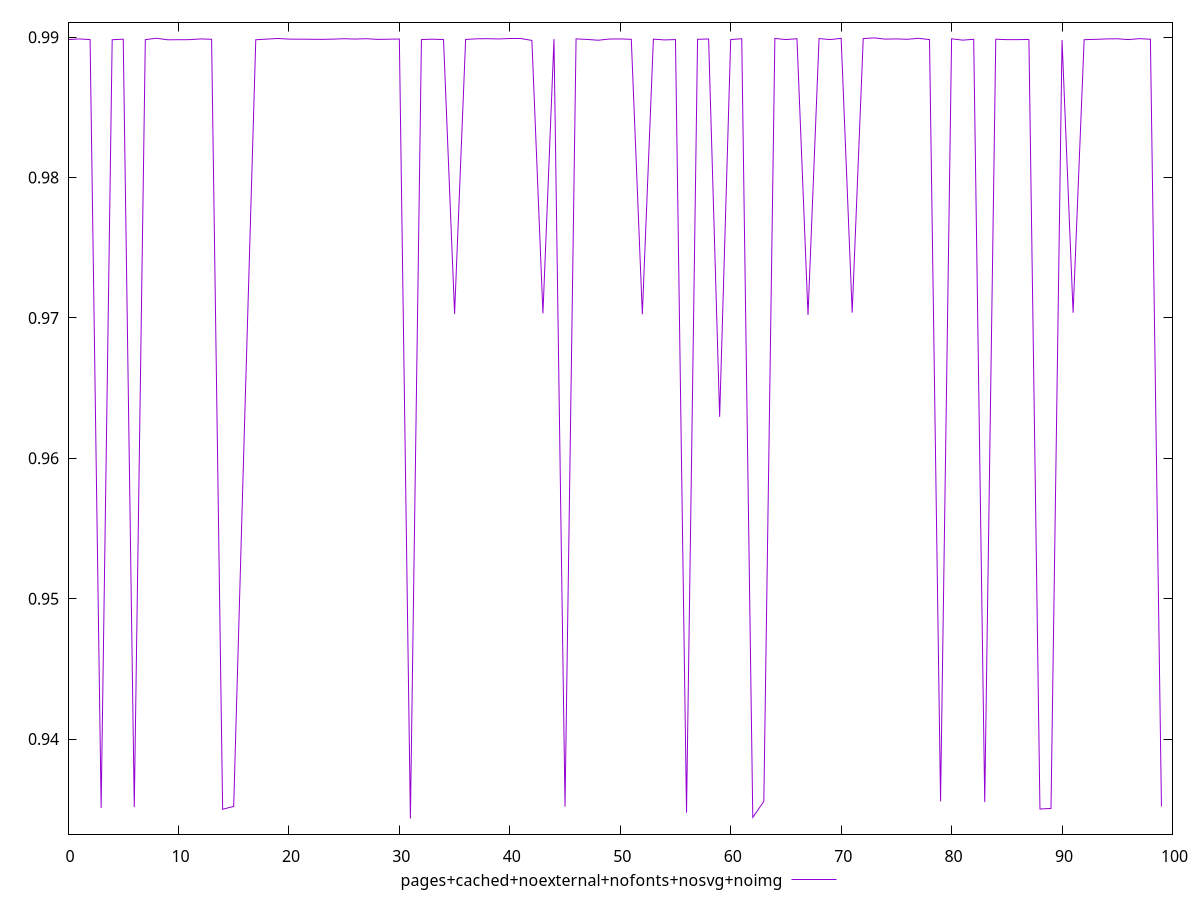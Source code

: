 $_pagesCachedNoexternalNofontsNosvgNoimg <<EOF
0.9898219098987778
0.9898748859354036
0.9898256696714274
0.9350994495296603
0.9898181662107337
0.989854076949239
0.9351555818639704
0.9898239158033865
0.9899231139215671
0.98981311472864
0.9898187553625529
0.9898221147700731
0.9898745585049351
0.9898492469446567
0.9349985394070631
0.9352014602193793
0.962885655474979
0.9898146692214953
0.9898602845413703
0.9899082101641088
0.9898594672359111
0.9898585987972724
0.9898494727222098
0.989844266146003
0.9898580751541723
0.9898893575999475
0.989862510608598
0.989891443189249
0.9898406306374546
0.9898551841261901
0.9898672169732321
0.9343390964023497
0.9898277134445849
0.9898571427661864
0.9898254093786291
0.9702917885497586
0.9898360391066944
0.9898828694938577
0.9898899947779837
0.9898722875451239
0.98987026719068
0.9898704671122762
0.9897689117559385
0.9703242102406637
0.9898568958221214
0.9351823423010958
0.9898789803032438
0.9898376337338719
0.9897820705865638
0.9898652724893268
0.9898737888009115
0.9898475982337432
0.9702573470966446
0.9898588201690318
0.9898046047216028
0.9898271545295061
0.9347562748767373
0.9898459919411684
0.9898714071313359
0.9629527865994192
0.9898313266636586
0.989886494192344
0.9344181401474968
0.9355601826257338
0.9899069968184037
0.9898287629510147
0.9898873439286688
0.9702073248374508
0.989902210298185
0.9898258872896231
0.9899167515409313
0.9703754071451369
0.9898988952763665
0.9899467495008307
0.989859313985896
0.9898754174622562
0.9898478325583292
0.9899180700315151
0.989827376391553
0.9355656313517132
0.9898840636647266
0.9897873341550454
0.9898476408385009
0.935508385515563
0.9898544687294166
0.9898229299579124
0.9898232415095282
0.9898386270876884
0.9350150716014789
0.9350584048329447
0.9898038141269376
0.9703661640355069
0.9898194597512338
0.9898448371730373
0.9898741034915881
0.9898856996427101
0.9898258702216495
0.9898941399820615
0.9898511978850182
0.9351994674345541
EOF
set key outside below
set terminal pngcairo
set output "report_00006_2020-11-02T20-21-41.718Z/first-contentful-paint/pages+cached+noexternal+nofonts+nosvg+noimg//score.png"
set yrange [0.93322694334038:0.9910589025628004]
plot $_pagesCachedNoexternalNofontsNosvgNoimg title "pages+cached+noexternal+nofonts+nosvg+noimg" with line ,